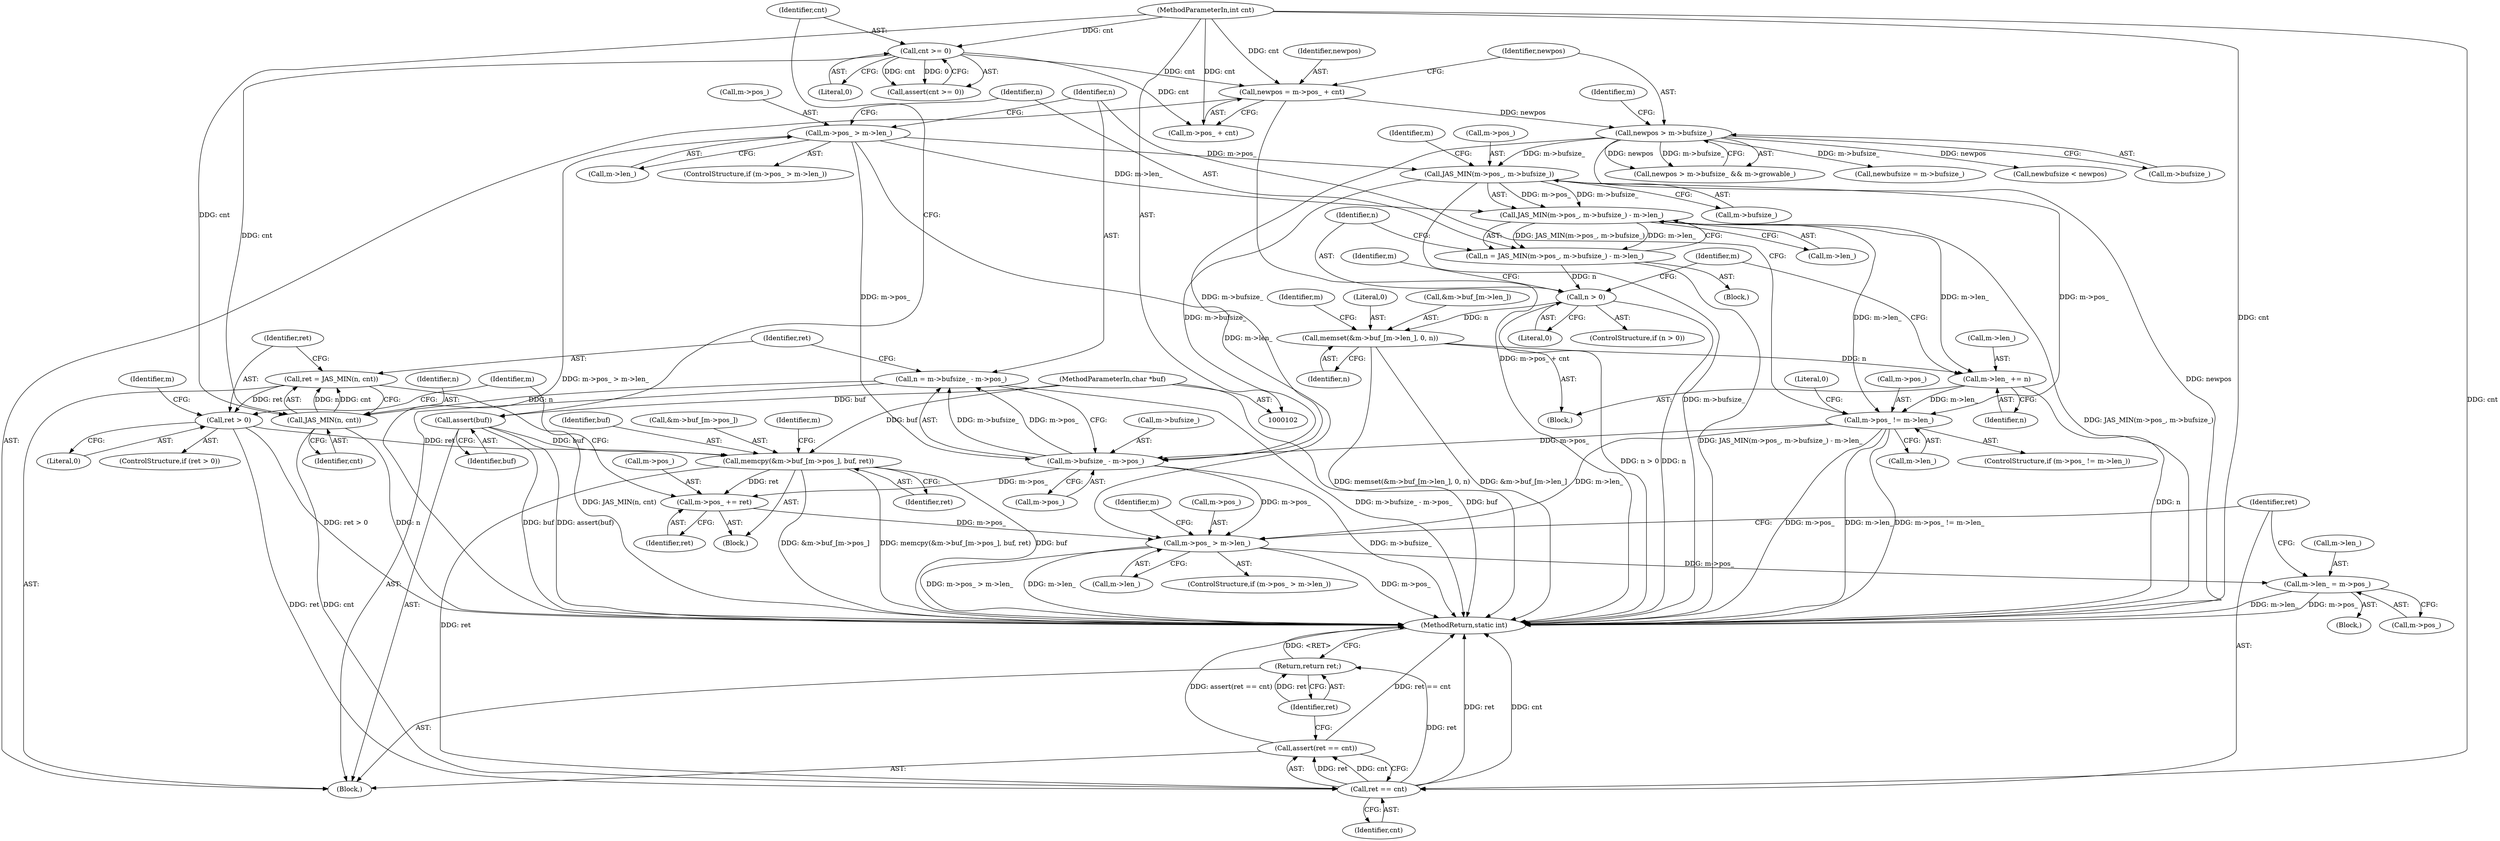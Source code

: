 digraph "0_jasper_634ce8e8a5accc0fa05dd2c20d42b4749d4b2735_7@API" {
"1000257" [label="(Call,memcpy(&m->buf_[m->pos_], buf, ret))"];
"1000117" [label="(Call,assert(buf))"];
"1000104" [label="(MethodParameterIn,char *buf)"];
"1000253" [label="(Call,ret > 0)"];
"1000247" [label="(Call,ret = JAS_MIN(n, cnt))"];
"1000249" [label="(Call,JAS_MIN(n, cnt))"];
"1000238" [label="(Call,n = m->bufsize_ - m->pos_)"];
"1000240" [label="(Call,m->bufsize_ - m->pos_)"];
"1000196" [label="(Call,JAS_MIN(m->pos_, m->bufsize_))"];
"1000185" [label="(Call,m->pos_ > m->len_)"];
"1000141" [label="(Call,newpos > m->bufsize_)"];
"1000132" [label="(Call,newpos = m->pos_ + cnt)"];
"1000120" [label="(Call,cnt >= 0)"];
"1000105" [label="(MethodParameterIn,int cnt)"];
"1000228" [label="(Call,m->pos_ != m->len_)"];
"1000222" [label="(Call,m->len_ += n)"];
"1000211" [label="(Call,memset(&m->buf_[m->len_], 0, n))"];
"1000207" [label="(Call,n > 0)"];
"1000193" [label="(Call,n = JAS_MIN(m->pos_, m->bufsize_) - m->len_)"];
"1000195" [label="(Call,JAS_MIN(m->pos_, m->bufsize_) - m->len_)"];
"1000268" [label="(Call,m->pos_ += ret)"];
"1000274" [label="(Call,m->pos_ > m->len_)"];
"1000282" [label="(Call,m->len_ = m->pos_)"];
"1000290" [label="(Call,ret == cnt)"];
"1000289" [label="(Call,assert(ret == cnt))"];
"1000293" [label="(Return,return ret;)"];
"1000249" [label="(Call,JAS_MIN(n, cnt))"];
"1000193" [label="(Call,n = JAS_MIN(m->pos_, m->bufsize_) - m->len_)"];
"1000186" [label="(Call,m->pos_)"];
"1000258" [label="(Call,&m->buf_[m->pos_])"];
"1000150" [label="(Call,newbufsize = m->bufsize_)"];
"1000295" [label="(MethodReturn,static int)"];
"1000134" [label="(Call,m->pos_ + cnt)"];
"1000294" [label="(Identifier,ret)"];
"1000194" [label="(Identifier,n)"];
"1000281" [label="(Block,)"];
"1000255" [label="(Literal,0)"];
"1000276" [label="(Identifier,m)"];
"1000254" [label="(Identifier,ret)"];
"1000120" [label="(Call,cnt >= 0)"];
"1000251" [label="(Identifier,cnt)"];
"1000207" [label="(Call,n > 0)"];
"1000215" [label="(Identifier,m)"];
"1000133" [label="(Identifier,newpos)"];
"1000121" [label="(Identifier,cnt)"];
"1000256" [label="(Block,)"];
"1000283" [label="(Call,m->len_)"];
"1000192" [label="(Block,)"];
"1000286" [label="(Call,m->pos_)"];
"1000240" [label="(Call,m->bufsize_ - m->pos_)"];
"1000119" [label="(Call,assert(cnt >= 0))"];
"1000278" [label="(Call,m->len_)"];
"1000212" [label="(Call,&m->buf_[m->len_])"];
"1000189" [label="(Call,m->len_)"];
"1000222" [label="(Call,m->len_ += n)"];
"1000237" [label="(Literal,0)"];
"1000284" [label="(Identifier,m)"];
"1000206" [label="(ControlStructure,if (n > 0))"];
"1000269" [label="(Call,m->pos_)"];
"1000226" [label="(Identifier,n)"];
"1000273" [label="(ControlStructure,if (m->pos_ > m->len_))"];
"1000147" [label="(Identifier,m)"];
"1000261" [label="(Identifier,m)"];
"1000230" [label="(Identifier,m)"];
"1000253" [label="(Call,ret > 0)"];
"1000292" [label="(Identifier,cnt)"];
"1000252" [label="(ControlStructure,if (ret > 0))"];
"1000196" [label="(Call,JAS_MIN(m->pos_, m->bufsize_))"];
"1000229" [label="(Call,m->pos_)"];
"1000223" [label="(Call,m->len_)"];
"1000211" [label="(Call,memset(&m->buf_[m->len_], 0, n))"];
"1000156" [label="(Call,newbufsize < newpos)"];
"1000291" [label="(Identifier,ret)"];
"1000210" [label="(Block,)"];
"1000290" [label="(Call,ret == cnt)"];
"1000270" [label="(Identifier,m)"];
"1000105" [label="(MethodParameterIn,int cnt)"];
"1000241" [label="(Call,m->bufsize_)"];
"1000185" [label="(Call,m->pos_ > m->len_)"];
"1000140" [label="(Call,newpos > m->bufsize_ && m->growable_)"];
"1000232" [label="(Call,m->len_)"];
"1000209" [label="(Literal,0)"];
"1000257" [label="(Call,memcpy(&m->buf_[m->pos_], buf, ret))"];
"1000221" [label="(Identifier,n)"];
"1000282" [label="(Call,m->len_ = m->pos_)"];
"1000122" [label="(Literal,0)"];
"1000247" [label="(Call,ret = JAS_MIN(n, cnt))"];
"1000204" [label="(Identifier,m)"];
"1000143" [label="(Call,m->bufsize_)"];
"1000293" [label="(Return,return ret;)"];
"1000184" [label="(ControlStructure,if (m->pos_ > m->len_))"];
"1000195" [label="(Call,JAS_MIN(m->pos_, m->bufsize_) - m->len_)"];
"1000208" [label="(Identifier,n)"];
"1000106" [label="(Block,)"];
"1000267" [label="(Identifier,ret)"];
"1000274" [label="(Call,m->pos_ > m->len_)"];
"1000238" [label="(Call,n = m->bufsize_ - m->pos_)"];
"1000239" [label="(Identifier,n)"];
"1000272" [label="(Identifier,ret)"];
"1000141" [label="(Call,newpos > m->bufsize_)"];
"1000118" [label="(Identifier,buf)"];
"1000266" [label="(Identifier,buf)"];
"1000228" [label="(Call,m->pos_ != m->len_)"];
"1000268" [label="(Call,m->pos_ += ret)"];
"1000203" [label="(Call,m->len_)"];
"1000142" [label="(Identifier,newpos)"];
"1000224" [label="(Identifier,m)"];
"1000244" [label="(Call,m->pos_)"];
"1000197" [label="(Call,m->pos_)"];
"1000248" [label="(Identifier,ret)"];
"1000250" [label="(Identifier,n)"];
"1000275" [label="(Call,m->pos_)"];
"1000132" [label="(Call,newpos = m->pos_ + cnt)"];
"1000117" [label="(Call,assert(buf))"];
"1000289" [label="(Call,assert(ret == cnt))"];
"1000227" [label="(ControlStructure,if (m->pos_ != m->len_))"];
"1000220" [label="(Literal,0)"];
"1000104" [label="(MethodParameterIn,char *buf)"];
"1000200" [label="(Call,m->bufsize_)"];
"1000257" -> "1000256"  [label="AST: "];
"1000257" -> "1000267"  [label="CFG: "];
"1000258" -> "1000257"  [label="AST: "];
"1000266" -> "1000257"  [label="AST: "];
"1000267" -> "1000257"  [label="AST: "];
"1000270" -> "1000257"  [label="CFG: "];
"1000257" -> "1000295"  [label="DDG: &m->buf_[m->pos_]"];
"1000257" -> "1000295"  [label="DDG: buf"];
"1000257" -> "1000295"  [label="DDG: memcpy(&m->buf_[m->pos_], buf, ret)"];
"1000117" -> "1000257"  [label="DDG: buf"];
"1000104" -> "1000257"  [label="DDG: buf"];
"1000253" -> "1000257"  [label="DDG: ret"];
"1000257" -> "1000268"  [label="DDG: ret"];
"1000257" -> "1000290"  [label="DDG: ret"];
"1000117" -> "1000106"  [label="AST: "];
"1000117" -> "1000118"  [label="CFG: "];
"1000118" -> "1000117"  [label="AST: "];
"1000121" -> "1000117"  [label="CFG: "];
"1000117" -> "1000295"  [label="DDG: assert(buf)"];
"1000117" -> "1000295"  [label="DDG: buf"];
"1000104" -> "1000117"  [label="DDG: buf"];
"1000104" -> "1000102"  [label="AST: "];
"1000104" -> "1000295"  [label="DDG: buf"];
"1000253" -> "1000252"  [label="AST: "];
"1000253" -> "1000255"  [label="CFG: "];
"1000254" -> "1000253"  [label="AST: "];
"1000255" -> "1000253"  [label="AST: "];
"1000261" -> "1000253"  [label="CFG: "];
"1000276" -> "1000253"  [label="CFG: "];
"1000253" -> "1000295"  [label="DDG: ret > 0"];
"1000247" -> "1000253"  [label="DDG: ret"];
"1000253" -> "1000290"  [label="DDG: ret"];
"1000247" -> "1000106"  [label="AST: "];
"1000247" -> "1000249"  [label="CFG: "];
"1000248" -> "1000247"  [label="AST: "];
"1000249" -> "1000247"  [label="AST: "];
"1000254" -> "1000247"  [label="CFG: "];
"1000247" -> "1000295"  [label="DDG: JAS_MIN(n, cnt)"];
"1000249" -> "1000247"  [label="DDG: n"];
"1000249" -> "1000247"  [label="DDG: cnt"];
"1000249" -> "1000251"  [label="CFG: "];
"1000250" -> "1000249"  [label="AST: "];
"1000251" -> "1000249"  [label="AST: "];
"1000249" -> "1000295"  [label="DDG: n"];
"1000238" -> "1000249"  [label="DDG: n"];
"1000105" -> "1000249"  [label="DDG: cnt"];
"1000120" -> "1000249"  [label="DDG: cnt"];
"1000249" -> "1000290"  [label="DDG: cnt"];
"1000238" -> "1000106"  [label="AST: "];
"1000238" -> "1000240"  [label="CFG: "];
"1000239" -> "1000238"  [label="AST: "];
"1000240" -> "1000238"  [label="AST: "];
"1000248" -> "1000238"  [label="CFG: "];
"1000238" -> "1000295"  [label="DDG: m->bufsize_ - m->pos_"];
"1000240" -> "1000238"  [label="DDG: m->bufsize_"];
"1000240" -> "1000238"  [label="DDG: m->pos_"];
"1000240" -> "1000244"  [label="CFG: "];
"1000241" -> "1000240"  [label="AST: "];
"1000244" -> "1000240"  [label="AST: "];
"1000240" -> "1000295"  [label="DDG: m->bufsize_"];
"1000196" -> "1000240"  [label="DDG: m->bufsize_"];
"1000141" -> "1000240"  [label="DDG: m->bufsize_"];
"1000185" -> "1000240"  [label="DDG: m->pos_"];
"1000228" -> "1000240"  [label="DDG: m->pos_"];
"1000240" -> "1000268"  [label="DDG: m->pos_"];
"1000240" -> "1000274"  [label="DDG: m->pos_"];
"1000196" -> "1000195"  [label="AST: "];
"1000196" -> "1000200"  [label="CFG: "];
"1000197" -> "1000196"  [label="AST: "];
"1000200" -> "1000196"  [label="AST: "];
"1000204" -> "1000196"  [label="CFG: "];
"1000196" -> "1000295"  [label="DDG: m->bufsize_"];
"1000196" -> "1000195"  [label="DDG: m->pos_"];
"1000196" -> "1000195"  [label="DDG: m->bufsize_"];
"1000185" -> "1000196"  [label="DDG: m->pos_"];
"1000141" -> "1000196"  [label="DDG: m->bufsize_"];
"1000196" -> "1000228"  [label="DDG: m->pos_"];
"1000185" -> "1000184"  [label="AST: "];
"1000185" -> "1000189"  [label="CFG: "];
"1000186" -> "1000185"  [label="AST: "];
"1000189" -> "1000185"  [label="AST: "];
"1000194" -> "1000185"  [label="CFG: "];
"1000239" -> "1000185"  [label="CFG: "];
"1000185" -> "1000295"  [label="DDG: m->pos_ > m->len_"];
"1000185" -> "1000195"  [label="DDG: m->len_"];
"1000185" -> "1000274"  [label="DDG: m->len_"];
"1000141" -> "1000140"  [label="AST: "];
"1000141" -> "1000143"  [label="CFG: "];
"1000142" -> "1000141"  [label="AST: "];
"1000143" -> "1000141"  [label="AST: "];
"1000147" -> "1000141"  [label="CFG: "];
"1000140" -> "1000141"  [label="CFG: "];
"1000141" -> "1000295"  [label="DDG: newpos"];
"1000141" -> "1000140"  [label="DDG: newpos"];
"1000141" -> "1000140"  [label="DDG: m->bufsize_"];
"1000132" -> "1000141"  [label="DDG: newpos"];
"1000141" -> "1000150"  [label="DDG: m->bufsize_"];
"1000141" -> "1000156"  [label="DDG: newpos"];
"1000132" -> "1000106"  [label="AST: "];
"1000132" -> "1000134"  [label="CFG: "];
"1000133" -> "1000132"  [label="AST: "];
"1000134" -> "1000132"  [label="AST: "];
"1000142" -> "1000132"  [label="CFG: "];
"1000132" -> "1000295"  [label="DDG: m->pos_ + cnt"];
"1000120" -> "1000132"  [label="DDG: cnt"];
"1000105" -> "1000132"  [label="DDG: cnt"];
"1000120" -> "1000119"  [label="AST: "];
"1000120" -> "1000122"  [label="CFG: "];
"1000121" -> "1000120"  [label="AST: "];
"1000122" -> "1000120"  [label="AST: "];
"1000119" -> "1000120"  [label="CFG: "];
"1000120" -> "1000119"  [label="DDG: cnt"];
"1000120" -> "1000119"  [label="DDG: 0"];
"1000105" -> "1000120"  [label="DDG: cnt"];
"1000120" -> "1000134"  [label="DDG: cnt"];
"1000105" -> "1000102"  [label="AST: "];
"1000105" -> "1000295"  [label="DDG: cnt"];
"1000105" -> "1000134"  [label="DDG: cnt"];
"1000105" -> "1000290"  [label="DDG: cnt"];
"1000228" -> "1000227"  [label="AST: "];
"1000228" -> "1000232"  [label="CFG: "];
"1000229" -> "1000228"  [label="AST: "];
"1000232" -> "1000228"  [label="AST: "];
"1000237" -> "1000228"  [label="CFG: "];
"1000239" -> "1000228"  [label="CFG: "];
"1000228" -> "1000295"  [label="DDG: m->len_"];
"1000228" -> "1000295"  [label="DDG: m->pos_ != m->len_"];
"1000228" -> "1000295"  [label="DDG: m->pos_"];
"1000222" -> "1000228"  [label="DDG: m->len_"];
"1000195" -> "1000228"  [label="DDG: m->len_"];
"1000228" -> "1000274"  [label="DDG: m->len_"];
"1000222" -> "1000210"  [label="AST: "];
"1000222" -> "1000226"  [label="CFG: "];
"1000223" -> "1000222"  [label="AST: "];
"1000226" -> "1000222"  [label="AST: "];
"1000230" -> "1000222"  [label="CFG: "];
"1000222" -> "1000295"  [label="DDG: n"];
"1000211" -> "1000222"  [label="DDG: n"];
"1000195" -> "1000222"  [label="DDG: m->len_"];
"1000211" -> "1000210"  [label="AST: "];
"1000211" -> "1000221"  [label="CFG: "];
"1000212" -> "1000211"  [label="AST: "];
"1000220" -> "1000211"  [label="AST: "];
"1000221" -> "1000211"  [label="AST: "];
"1000224" -> "1000211"  [label="CFG: "];
"1000211" -> "1000295"  [label="DDG: &m->buf_[m->len_]"];
"1000211" -> "1000295"  [label="DDG: memset(&m->buf_[m->len_], 0, n)"];
"1000207" -> "1000211"  [label="DDG: n"];
"1000207" -> "1000206"  [label="AST: "];
"1000207" -> "1000209"  [label="CFG: "];
"1000208" -> "1000207"  [label="AST: "];
"1000209" -> "1000207"  [label="AST: "];
"1000215" -> "1000207"  [label="CFG: "];
"1000230" -> "1000207"  [label="CFG: "];
"1000207" -> "1000295"  [label="DDG: n"];
"1000207" -> "1000295"  [label="DDG: n > 0"];
"1000193" -> "1000207"  [label="DDG: n"];
"1000193" -> "1000192"  [label="AST: "];
"1000193" -> "1000195"  [label="CFG: "];
"1000194" -> "1000193"  [label="AST: "];
"1000195" -> "1000193"  [label="AST: "];
"1000208" -> "1000193"  [label="CFG: "];
"1000193" -> "1000295"  [label="DDG: JAS_MIN(m->pos_, m->bufsize_) - m->len_"];
"1000195" -> "1000193"  [label="DDG: JAS_MIN(m->pos_, m->bufsize_)"];
"1000195" -> "1000193"  [label="DDG: m->len_"];
"1000195" -> "1000203"  [label="CFG: "];
"1000203" -> "1000195"  [label="AST: "];
"1000195" -> "1000295"  [label="DDG: JAS_MIN(m->pos_, m->bufsize_)"];
"1000268" -> "1000256"  [label="AST: "];
"1000268" -> "1000272"  [label="CFG: "];
"1000269" -> "1000268"  [label="AST: "];
"1000272" -> "1000268"  [label="AST: "];
"1000276" -> "1000268"  [label="CFG: "];
"1000268" -> "1000274"  [label="DDG: m->pos_"];
"1000274" -> "1000273"  [label="AST: "];
"1000274" -> "1000278"  [label="CFG: "];
"1000275" -> "1000274"  [label="AST: "];
"1000278" -> "1000274"  [label="AST: "];
"1000284" -> "1000274"  [label="CFG: "];
"1000291" -> "1000274"  [label="CFG: "];
"1000274" -> "1000295"  [label="DDG: m->pos_"];
"1000274" -> "1000295"  [label="DDG: m->pos_ > m->len_"];
"1000274" -> "1000295"  [label="DDG: m->len_"];
"1000274" -> "1000282"  [label="DDG: m->pos_"];
"1000282" -> "1000281"  [label="AST: "];
"1000282" -> "1000286"  [label="CFG: "];
"1000283" -> "1000282"  [label="AST: "];
"1000286" -> "1000282"  [label="AST: "];
"1000291" -> "1000282"  [label="CFG: "];
"1000282" -> "1000295"  [label="DDG: m->pos_"];
"1000282" -> "1000295"  [label="DDG: m->len_"];
"1000290" -> "1000289"  [label="AST: "];
"1000290" -> "1000292"  [label="CFG: "];
"1000291" -> "1000290"  [label="AST: "];
"1000292" -> "1000290"  [label="AST: "];
"1000289" -> "1000290"  [label="CFG: "];
"1000290" -> "1000295"  [label="DDG: ret"];
"1000290" -> "1000295"  [label="DDG: cnt"];
"1000290" -> "1000289"  [label="DDG: ret"];
"1000290" -> "1000289"  [label="DDG: cnt"];
"1000290" -> "1000293"  [label="DDG: ret"];
"1000289" -> "1000106"  [label="AST: "];
"1000294" -> "1000289"  [label="CFG: "];
"1000289" -> "1000295"  [label="DDG: ret == cnt"];
"1000289" -> "1000295"  [label="DDG: assert(ret == cnt)"];
"1000293" -> "1000106"  [label="AST: "];
"1000293" -> "1000294"  [label="CFG: "];
"1000294" -> "1000293"  [label="AST: "];
"1000295" -> "1000293"  [label="CFG: "];
"1000293" -> "1000295"  [label="DDG: <RET>"];
"1000294" -> "1000293"  [label="DDG: ret"];
}
